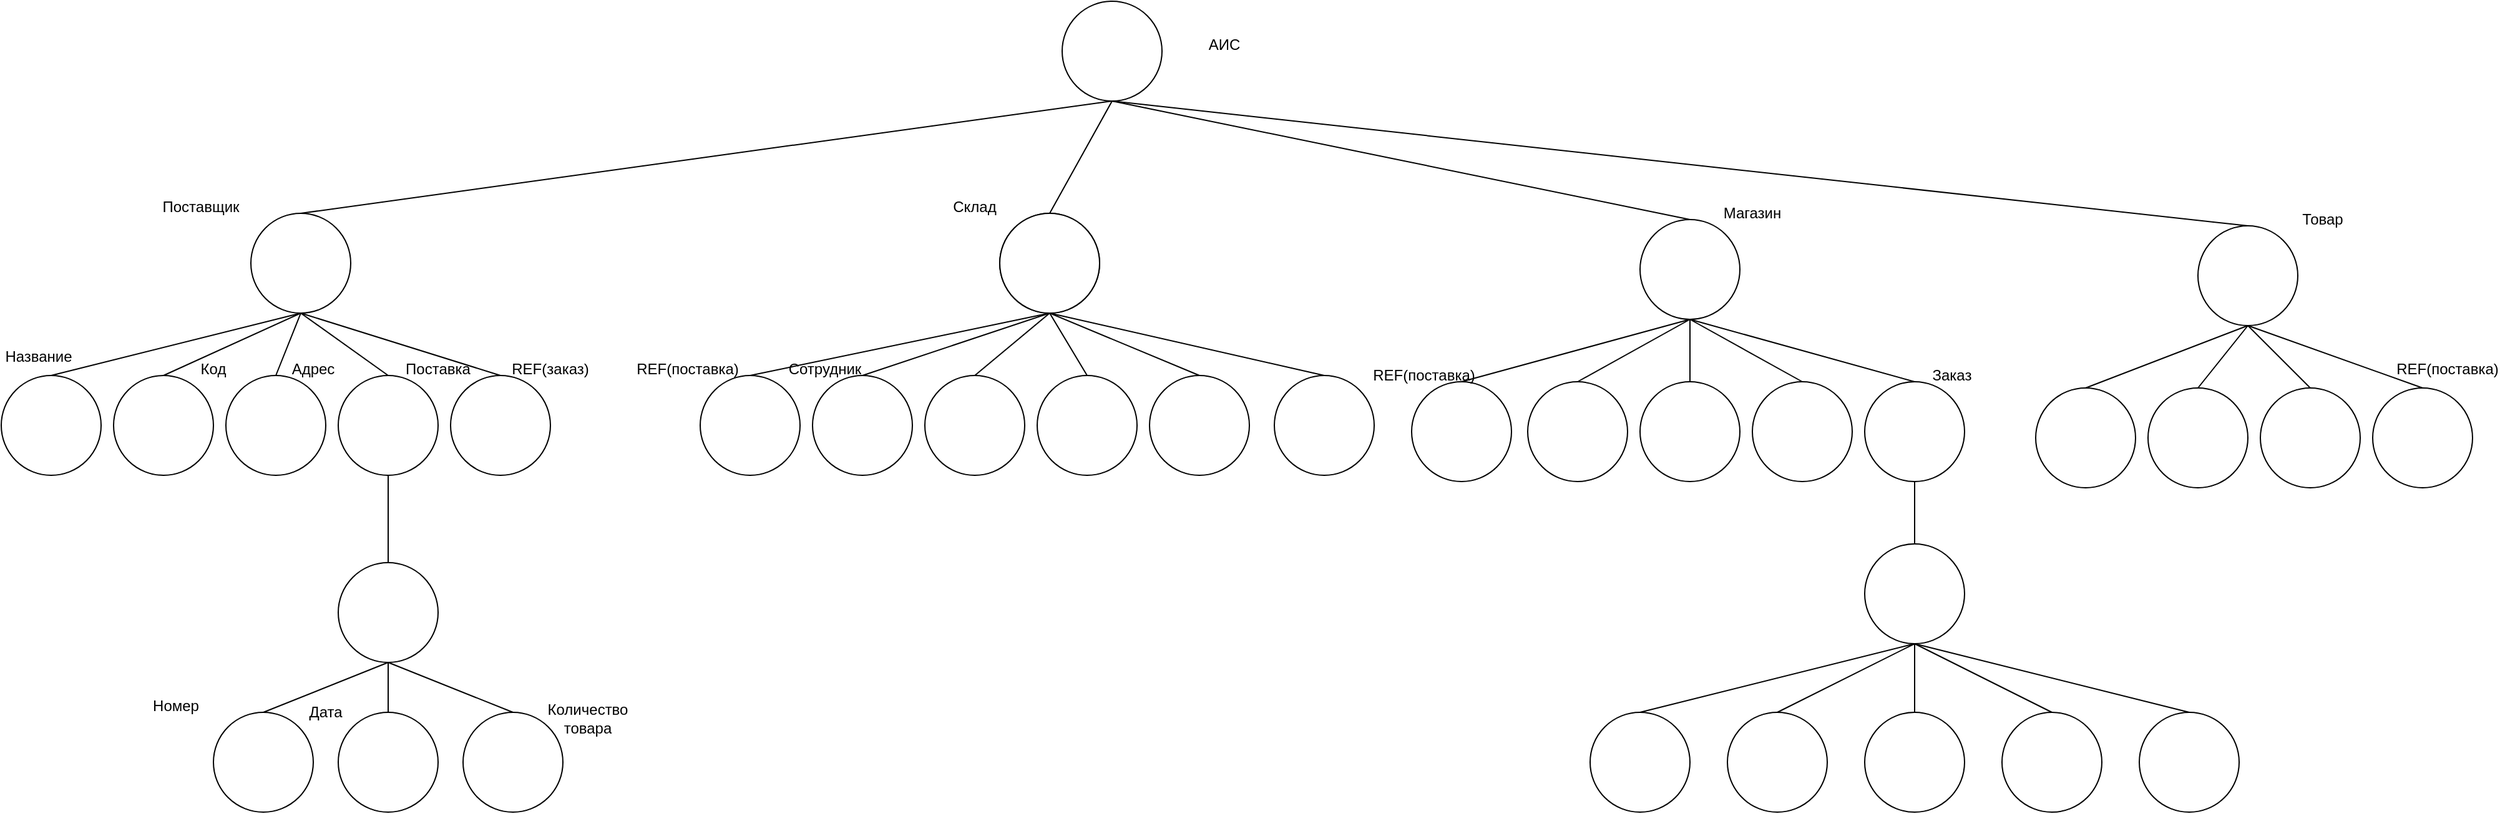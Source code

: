 <mxfile version="15.7.1" type="github">
  <diagram id="nbO-xUztNOdvrbBRGyaU" name="Page-1">
    <mxGraphModel dx="727" dy="767" grid="1" gridSize="10" guides="1" tooltips="1" connect="1" arrows="1" fold="1" page="1" pageScale="1" pageWidth="2336" pageHeight="1654" math="0" shadow="0">
      <root>
        <mxCell id="0" />
        <mxCell id="1" parent="0" />
        <mxCell id="AkOpAmFY5jFsptfe66Um-8" value="" style="endArrow=none;html=1;rounded=0;exitX=0.5;exitY=0;exitDx=0;exitDy=0;entryX=0.5;entryY=1;entryDx=0;entryDy=0;" edge="1" parent="1" source="AkOpAmFY5jFsptfe66Um-3" target="AkOpAmFY5jFsptfe66Um-1">
          <mxGeometry width="50" height="50" relative="1" as="geometry">
            <mxPoint x="677" y="220" as="sourcePoint" />
            <mxPoint x="727" y="170" as="targetPoint" />
          </mxGeometry>
        </mxCell>
        <mxCell id="AkOpAmFY5jFsptfe66Um-9" value="" style="endArrow=none;html=1;rounded=0;exitX=0.5;exitY=0;exitDx=0;exitDy=0;entryX=0.5;entryY=1;entryDx=0;entryDy=0;" edge="1" parent="1" source="AkOpAmFY5jFsptfe66Um-4" target="AkOpAmFY5jFsptfe66Um-1">
          <mxGeometry width="50" height="50" relative="1" as="geometry">
            <mxPoint x="597" y="230" as="sourcePoint" />
            <mxPoint x="827" y="170" as="targetPoint" />
          </mxGeometry>
        </mxCell>
        <mxCell id="AkOpAmFY5jFsptfe66Um-10" value="" style="endArrow=none;html=1;rounded=0;exitX=0.5;exitY=0;exitDx=0;exitDy=0;entryX=0.5;entryY=1;entryDx=0;entryDy=0;" edge="1" parent="1" source="AkOpAmFY5jFsptfe66Um-5" target="AkOpAmFY5jFsptfe66Um-1">
          <mxGeometry width="50" height="50" relative="1" as="geometry">
            <mxPoint x="807" y="250" as="sourcePoint" />
            <mxPoint x="910" y="110" as="targetPoint" />
          </mxGeometry>
        </mxCell>
        <mxCell id="AkOpAmFY5jFsptfe66Um-11" value="" style="endArrow=none;html=1;rounded=0;entryX=0.5;entryY=0;entryDx=0;entryDy=0;exitX=0.5;exitY=1;exitDx=0;exitDy=0;" edge="1" parent="1" source="AkOpAmFY5jFsptfe66Um-1" target="AkOpAmFY5jFsptfe66Um-6">
          <mxGeometry width="50" height="50" relative="1" as="geometry">
            <mxPoint x="827" y="170" as="sourcePoint" />
            <mxPoint x="997" y="160" as="targetPoint" />
          </mxGeometry>
        </mxCell>
        <mxCell id="AkOpAmFY5jFsptfe66Um-31" value="" style="ellipse;whiteSpace=wrap;html=1;aspect=fixed;shadow=0;fillColor=#FFFFFF;" vertex="1" parent="1">
          <mxGeometry x="280" y="480" width="80" height="80" as="geometry" />
        </mxCell>
        <mxCell id="AkOpAmFY5jFsptfe66Um-32" value="" style="ellipse;whiteSpace=wrap;html=1;aspect=fixed;shadow=0;fillColor=#FFFFFF;" vertex="1" parent="1">
          <mxGeometry x="380" y="600" width="80" height="80" as="geometry" />
        </mxCell>
        <mxCell id="AkOpAmFY5jFsptfe66Um-33" value="" style="ellipse;whiteSpace=wrap;html=1;aspect=fixed;shadow=0;fillColor=#FFFFFF;" vertex="1" parent="1">
          <mxGeometry x="280" y="600" width="80" height="80" as="geometry" />
        </mxCell>
        <mxCell id="AkOpAmFY5jFsptfe66Um-34" value="" style="ellipse;whiteSpace=wrap;html=1;aspect=fixed;shadow=0;fillColor=#FFFFFF;" vertex="1" parent="1">
          <mxGeometry x="180" y="600" width="80" height="80" as="geometry" />
        </mxCell>
        <mxCell id="AkOpAmFY5jFsptfe66Um-35" value="" style="endArrow=none;html=1;rounded=0;entryX=0.5;entryY=1;entryDx=0;entryDy=0;exitX=0.5;exitY=0;exitDx=0;exitDy=0;" edge="1" parent="1" source="AkOpAmFY5jFsptfe66Um-32" target="AkOpAmFY5jFsptfe66Um-31">
          <mxGeometry width="50" height="50" relative="1" as="geometry">
            <mxPoint x="310" y="840" as="sourcePoint" />
            <mxPoint x="360" y="790" as="targetPoint" />
          </mxGeometry>
        </mxCell>
        <mxCell id="AkOpAmFY5jFsptfe66Um-36" value="" style="endArrow=none;html=1;rounded=0;entryX=0.5;entryY=1;entryDx=0;entryDy=0;exitX=0.5;exitY=0;exitDx=0;exitDy=0;" edge="1" parent="1" source="AkOpAmFY5jFsptfe66Um-31" target="AkOpAmFY5jFsptfe66Um-17">
          <mxGeometry width="50" height="50" relative="1" as="geometry">
            <mxPoint x="500" y="640" as="sourcePoint" />
            <mxPoint x="550" y="590" as="targetPoint" />
          </mxGeometry>
        </mxCell>
        <mxCell id="AkOpAmFY5jFsptfe66Um-37" value="" style="endArrow=none;html=1;rounded=0;entryX=0.5;entryY=1;entryDx=0;entryDy=0;exitX=0.5;exitY=0;exitDx=0;exitDy=0;" edge="1" parent="1" source="AkOpAmFY5jFsptfe66Um-33" target="AkOpAmFY5jFsptfe66Um-31">
          <mxGeometry width="50" height="50" relative="1" as="geometry">
            <mxPoint x="160" y="800" as="sourcePoint" />
            <mxPoint x="210" y="750" as="targetPoint" />
          </mxGeometry>
        </mxCell>
        <mxCell id="AkOpAmFY5jFsptfe66Um-38" value="" style="endArrow=none;html=1;rounded=0;entryX=0.5;entryY=1;entryDx=0;entryDy=0;exitX=0.5;exitY=0;exitDx=0;exitDy=0;startArrow=none;" edge="1" parent="1" source="AkOpAmFY5jFsptfe66Um-34" target="AkOpAmFY5jFsptfe66Um-31">
          <mxGeometry width="50" height="50" relative="1" as="geometry">
            <mxPoint x="200" y="830" as="sourcePoint" />
            <mxPoint x="250" y="780" as="targetPoint" />
          </mxGeometry>
        </mxCell>
        <mxCell id="AkOpAmFY5jFsptfe66Um-39" value="Номер" style="text;html=1;strokeColor=none;fillColor=none;align=center;verticalAlign=middle;whiteSpace=wrap;rounded=0;shadow=0;" vertex="1" parent="1">
          <mxGeometry x="120" y="580" width="60" height="30" as="geometry" />
        </mxCell>
        <mxCell id="AkOpAmFY5jFsptfe66Um-40" value="Дата" style="text;html=1;strokeColor=none;fillColor=none;align=center;verticalAlign=middle;whiteSpace=wrap;rounded=0;shadow=0;" vertex="1" parent="1">
          <mxGeometry x="240" y="585" width="60" height="30" as="geometry" />
        </mxCell>
        <mxCell id="AkOpAmFY5jFsptfe66Um-42" value="Количество товара" style="text;html=1;strokeColor=none;fillColor=none;align=center;verticalAlign=middle;whiteSpace=wrap;rounded=0;shadow=0;" vertex="1" parent="1">
          <mxGeometry x="450" y="585" width="60" height="40" as="geometry" />
        </mxCell>
        <mxCell id="AkOpAmFY5jFsptfe66Um-95" value="" style="group" vertex="1" connectable="0" parent="1">
          <mxGeometry x="1640" y="190" width="360" height="230" as="geometry" />
        </mxCell>
        <mxCell id="AkOpAmFY5jFsptfe66Um-6" value="" style="ellipse;whiteSpace=wrap;html=1;aspect=fixed;shadow=0;fillColor=#FFFFFF;" vertex="1" parent="AkOpAmFY5jFsptfe66Um-95">
          <mxGeometry x="130" y="20" width="80" height="80" as="geometry" />
        </mxCell>
        <mxCell id="AkOpAmFY5jFsptfe66Um-15" value="Товар" style="text;html=1;strokeColor=none;fillColor=none;align=center;verticalAlign=middle;whiteSpace=wrap;rounded=0;shadow=0;" vertex="1" parent="AkOpAmFY5jFsptfe66Um-95">
          <mxGeometry x="200" width="60" height="30" as="geometry" />
        </mxCell>
        <mxCell id="AkOpAmFY5jFsptfe66Um-66" value="" style="ellipse;whiteSpace=wrap;html=1;aspect=fixed;shadow=0;fillColor=#FFFFFF;" vertex="1" parent="AkOpAmFY5jFsptfe66Um-95">
          <mxGeometry x="270" y="150" width="80" height="80" as="geometry" />
        </mxCell>
        <mxCell id="AkOpAmFY5jFsptfe66Um-67" value="" style="endArrow=none;html=1;rounded=0;exitX=0.5;exitY=1;exitDx=0;exitDy=0;entryX=0.5;entryY=0;entryDx=0;entryDy=0;" edge="1" parent="AkOpAmFY5jFsptfe66Um-95" source="AkOpAmFY5jFsptfe66Um-6" target="AkOpAmFY5jFsptfe66Um-66">
          <mxGeometry width="50" height="50" relative="1" as="geometry">
            <mxPoint x="90" y="130" as="sourcePoint" />
            <mxPoint x="140" y="80" as="targetPoint" />
          </mxGeometry>
        </mxCell>
        <mxCell id="AkOpAmFY5jFsptfe66Um-69" value="REF(поставка)" style="text;html=1;strokeColor=none;fillColor=none;align=center;verticalAlign=middle;whiteSpace=wrap;rounded=0;shadow=0;" vertex="1" parent="AkOpAmFY5jFsptfe66Um-95">
          <mxGeometry x="300" y="120" width="60" height="30" as="geometry" />
        </mxCell>
        <mxCell id="AkOpAmFY5jFsptfe66Um-78" value="" style="ellipse;whiteSpace=wrap;html=1;aspect=fixed;shadow=0;fillColor=#FFFFFF;" vertex="1" parent="AkOpAmFY5jFsptfe66Um-95">
          <mxGeometry x="180" y="150" width="80" height="80" as="geometry" />
        </mxCell>
        <mxCell id="AkOpAmFY5jFsptfe66Um-79" value="" style="ellipse;whiteSpace=wrap;html=1;aspect=fixed;shadow=0;fillColor=#FFFFFF;" vertex="1" parent="AkOpAmFY5jFsptfe66Um-95">
          <mxGeometry x="90" y="150" width="80" height="80" as="geometry" />
        </mxCell>
        <mxCell id="AkOpAmFY5jFsptfe66Um-80" value="" style="ellipse;whiteSpace=wrap;html=1;aspect=fixed;shadow=0;fillColor=#FFFFFF;" vertex="1" parent="AkOpAmFY5jFsptfe66Um-95">
          <mxGeometry y="150" width="80" height="80" as="geometry" />
        </mxCell>
        <mxCell id="AkOpAmFY5jFsptfe66Um-82" value="" style="endArrow=none;html=1;rounded=0;curved=1;exitX=0.5;exitY=1;exitDx=0;exitDy=0;entryX=0.5;entryY=0;entryDx=0;entryDy=0;" edge="1" parent="AkOpAmFY5jFsptfe66Um-95" source="AkOpAmFY5jFsptfe66Um-6" target="AkOpAmFY5jFsptfe66Um-80">
          <mxGeometry width="50" height="50" relative="1" as="geometry">
            <mxPoint x="60" y="340" as="sourcePoint" />
            <mxPoint x="110" y="290" as="targetPoint" />
          </mxGeometry>
        </mxCell>
        <mxCell id="AkOpAmFY5jFsptfe66Um-83" value="" style="endArrow=none;html=1;rounded=0;curved=1;entryX=0.5;entryY=1;entryDx=0;entryDy=0;exitX=0.5;exitY=0;exitDx=0;exitDy=0;" edge="1" parent="AkOpAmFY5jFsptfe66Um-95" source="AkOpAmFY5jFsptfe66Um-79" target="AkOpAmFY5jFsptfe66Um-6">
          <mxGeometry width="50" height="50" relative="1" as="geometry">
            <mxPoint x="30" y="350" as="sourcePoint" />
            <mxPoint x="80" y="300" as="targetPoint" />
          </mxGeometry>
        </mxCell>
        <mxCell id="AkOpAmFY5jFsptfe66Um-84" value="" style="endArrow=none;html=1;rounded=0;curved=1;exitX=0.5;exitY=0;exitDx=0;exitDy=0;entryX=0.5;entryY=1;entryDx=0;entryDy=0;" edge="1" parent="AkOpAmFY5jFsptfe66Um-95" source="AkOpAmFY5jFsptfe66Um-78" target="AkOpAmFY5jFsptfe66Um-6">
          <mxGeometry width="50" height="50" relative="1" as="geometry">
            <mxPoint x="80" y="320" as="sourcePoint" />
            <mxPoint x="-30" y="100" as="targetPoint" />
          </mxGeometry>
        </mxCell>
        <mxCell id="AkOpAmFY5jFsptfe66Um-140" value="" style="group" vertex="1" connectable="0" parent="1">
          <mxGeometry x="10" y="180" width="470" height="230" as="geometry" />
        </mxCell>
        <mxCell id="AkOpAmFY5jFsptfe66Um-3" value="" style="ellipse;whiteSpace=wrap;html=1;aspect=fixed;shadow=0;fillColor=#FFFFFF;" vertex="1" parent="AkOpAmFY5jFsptfe66Um-140">
          <mxGeometry x="200" y="20" width="80" height="80" as="geometry" />
        </mxCell>
        <mxCell id="AkOpAmFY5jFsptfe66Um-12" value="Поставщик" style="text;html=1;strokeColor=none;fillColor=none;align=center;verticalAlign=middle;whiteSpace=wrap;rounded=0;shadow=0;" vertex="1" parent="AkOpAmFY5jFsptfe66Um-140">
          <mxGeometry x="130" width="60" height="30" as="geometry" />
        </mxCell>
        <mxCell id="AkOpAmFY5jFsptfe66Um-17" value="" style="ellipse;whiteSpace=wrap;html=1;aspect=fixed;shadow=0;fillColor=#FFFFFF;" vertex="1" parent="AkOpAmFY5jFsptfe66Um-140">
          <mxGeometry x="270" y="150" width="80" height="80" as="geometry" />
        </mxCell>
        <mxCell id="AkOpAmFY5jFsptfe66Um-20" value="" style="ellipse;whiteSpace=wrap;html=1;aspect=fixed;shadow=0;fillColor=#FFFFFF;" vertex="1" parent="AkOpAmFY5jFsptfe66Um-140">
          <mxGeometry x="180" y="150" width="80" height="80" as="geometry" />
        </mxCell>
        <mxCell id="AkOpAmFY5jFsptfe66Um-21" value="" style="ellipse;whiteSpace=wrap;html=1;aspect=fixed;shadow=0;fillColor=#FFFFFF;" vertex="1" parent="AkOpAmFY5jFsptfe66Um-140">
          <mxGeometry x="90" y="150" width="80" height="80" as="geometry" />
        </mxCell>
        <mxCell id="AkOpAmFY5jFsptfe66Um-22" value="" style="ellipse;whiteSpace=wrap;html=1;aspect=fixed;shadow=0;fillColor=#FFFFFF;" vertex="1" parent="AkOpAmFY5jFsptfe66Um-140">
          <mxGeometry y="150" width="80" height="80" as="geometry" />
        </mxCell>
        <mxCell id="AkOpAmFY5jFsptfe66Um-23" value="Код" style="text;html=1;strokeColor=none;fillColor=none;align=center;verticalAlign=middle;whiteSpace=wrap;rounded=0;shadow=0;" vertex="1" parent="AkOpAmFY5jFsptfe66Um-140">
          <mxGeometry x="140" y="130" width="60" height="30" as="geometry" />
        </mxCell>
        <mxCell id="AkOpAmFY5jFsptfe66Um-24" value="Название" style="text;html=1;strokeColor=none;fillColor=none;align=center;verticalAlign=middle;whiteSpace=wrap;rounded=0;shadow=0;" vertex="1" parent="AkOpAmFY5jFsptfe66Um-140">
          <mxGeometry y="120" width="60" height="30" as="geometry" />
        </mxCell>
        <mxCell id="AkOpAmFY5jFsptfe66Um-26" value="Поставка" style="text;html=1;strokeColor=none;fillColor=none;align=center;verticalAlign=middle;whiteSpace=wrap;rounded=0;shadow=0;" vertex="1" parent="AkOpAmFY5jFsptfe66Um-140">
          <mxGeometry x="320" y="130" width="60" height="30" as="geometry" />
        </mxCell>
        <mxCell id="AkOpAmFY5jFsptfe66Um-85" value="" style="ellipse;whiteSpace=wrap;html=1;aspect=fixed;shadow=0;fillColor=#FFFFFF;" vertex="1" parent="AkOpAmFY5jFsptfe66Um-140">
          <mxGeometry x="360" y="150" width="80" height="80" as="geometry" />
        </mxCell>
        <mxCell id="AkOpAmFY5jFsptfe66Um-86" value="REF(заказ)" style="text;html=1;strokeColor=none;fillColor=none;align=center;verticalAlign=middle;whiteSpace=wrap;rounded=0;shadow=0;" vertex="1" parent="AkOpAmFY5jFsptfe66Um-140">
          <mxGeometry x="410" y="130" width="60" height="30" as="geometry" />
        </mxCell>
        <mxCell id="AkOpAmFY5jFsptfe66Um-27" value="" style="endArrow=none;html=1;rounded=0;entryX=0.5;entryY=1;entryDx=0;entryDy=0;exitX=0.5;exitY=0;exitDx=0;exitDy=0;" edge="1" parent="AkOpAmFY5jFsptfe66Um-140" source="AkOpAmFY5jFsptfe66Um-17" target="AkOpAmFY5jFsptfe66Um-3">
          <mxGeometry width="50" height="50" relative="1" as="geometry">
            <mxPoint x="360" y="580" as="sourcePoint" />
            <mxPoint x="410" y="530" as="targetPoint" />
          </mxGeometry>
        </mxCell>
        <mxCell id="AkOpAmFY5jFsptfe66Um-28" value="" style="endArrow=none;html=1;rounded=0;entryX=0.5;entryY=1;entryDx=0;entryDy=0;exitX=0.5;exitY=0;exitDx=0;exitDy=0;" edge="1" parent="AkOpAmFY5jFsptfe66Um-140" source="AkOpAmFY5jFsptfe66Um-20" target="AkOpAmFY5jFsptfe66Um-3">
          <mxGeometry width="50" height="50" relative="1" as="geometry">
            <mxPoint x="250" y="310" as="sourcePoint" />
            <mxPoint x="300" y="260" as="targetPoint" />
          </mxGeometry>
        </mxCell>
        <mxCell id="AkOpAmFY5jFsptfe66Um-29" value="" style="endArrow=none;html=1;rounded=0;exitX=0.5;exitY=0;exitDx=0;exitDy=0;entryX=0.5;entryY=1;entryDx=0;entryDy=0;" edge="1" parent="AkOpAmFY5jFsptfe66Um-140" source="AkOpAmFY5jFsptfe66Um-21" target="AkOpAmFY5jFsptfe66Um-3">
          <mxGeometry width="50" height="50" relative="1" as="geometry">
            <mxPoint x="140" y="310" as="sourcePoint" />
            <mxPoint x="410" y="300" as="targetPoint" />
          </mxGeometry>
        </mxCell>
        <mxCell id="AkOpAmFY5jFsptfe66Um-30" value="" style="endArrow=none;html=1;rounded=0;entryX=0.5;entryY=1;entryDx=0;entryDy=0;exitX=0.5;exitY=0;exitDx=0;exitDy=0;" edge="1" parent="AkOpAmFY5jFsptfe66Um-140" source="AkOpAmFY5jFsptfe66Um-22" target="AkOpAmFY5jFsptfe66Um-3">
          <mxGeometry width="50" height="50" relative="1" as="geometry">
            <mxPoint x="110" y="340" as="sourcePoint" />
            <mxPoint x="160" y="290" as="targetPoint" />
            <Array as="points" />
          </mxGeometry>
        </mxCell>
        <mxCell id="AkOpAmFY5jFsptfe66Um-87" value="" style="endArrow=none;html=1;rounded=0;curved=1;entryX=0.5;entryY=1;entryDx=0;entryDy=0;exitX=0.5;exitY=0;exitDx=0;exitDy=0;" edge="1" parent="AkOpAmFY5jFsptfe66Um-140" source="AkOpAmFY5jFsptfe66Um-85" target="AkOpAmFY5jFsptfe66Um-3">
          <mxGeometry width="50" height="50" relative="1" as="geometry">
            <mxPoint x="100" y="530" as="sourcePoint" />
            <mxPoint x="150" y="480" as="targetPoint" />
          </mxGeometry>
        </mxCell>
        <mxCell id="AkOpAmFY5jFsptfe66Um-25" value="Адрес" style="text;html=1;strokeColor=none;fillColor=none;align=center;verticalAlign=middle;whiteSpace=wrap;rounded=0;shadow=0;" vertex="1" parent="AkOpAmFY5jFsptfe66Um-140">
          <mxGeometry x="220" y="130" width="60" height="30" as="geometry" />
        </mxCell>
        <mxCell id="AkOpAmFY5jFsptfe66Um-142" value="" style="group" vertex="1" connectable="0" parent="1">
          <mxGeometry x="530" y="180" width="580" height="230" as="geometry" />
        </mxCell>
        <mxCell id="AkOpAmFY5jFsptfe66Um-139" value="" style="group" vertex="1" connectable="0" parent="AkOpAmFY5jFsptfe66Um-142">
          <mxGeometry x="40" width="540" height="230" as="geometry" />
        </mxCell>
        <mxCell id="AkOpAmFY5jFsptfe66Um-72" value="" style="ellipse;whiteSpace=wrap;html=1;aspect=fixed;shadow=0;fillColor=#FFFFFF;" vertex="1" parent="AkOpAmFY5jFsptfe66Um-139">
          <mxGeometry x="90" y="150" width="80" height="80" as="geometry" />
        </mxCell>
        <mxCell id="AkOpAmFY5jFsptfe66Um-73" value="" style="ellipse;whiteSpace=wrap;html=1;aspect=fixed;shadow=0;fillColor=#FFFFFF;" vertex="1" parent="AkOpAmFY5jFsptfe66Um-139">
          <mxGeometry x="180" y="150" width="80" height="80" as="geometry" />
        </mxCell>
        <mxCell id="AkOpAmFY5jFsptfe66Um-74" value="" style="ellipse;whiteSpace=wrap;html=1;aspect=fixed;shadow=0;fillColor=#FFFFFF;" vertex="1" parent="AkOpAmFY5jFsptfe66Um-139">
          <mxGeometry x="270" y="150" width="80" height="80" as="geometry" />
        </mxCell>
        <mxCell id="AkOpAmFY5jFsptfe66Um-104" value="" style="ellipse;whiteSpace=wrap;html=1;aspect=fixed;shadow=0;fillColor=#FFFFFF;" vertex="1" parent="AkOpAmFY5jFsptfe66Um-139">
          <mxGeometry x="360" y="150" width="80" height="80" as="geometry" />
        </mxCell>
        <mxCell id="AkOpAmFY5jFsptfe66Um-105" value="" style="ellipse;whiteSpace=wrap;html=1;aspect=fixed;shadow=0;fillColor=#FFFFFF;" vertex="1" parent="AkOpAmFY5jFsptfe66Um-139">
          <mxGeometry x="460" y="150" width="80" height="80" as="geometry" />
        </mxCell>
        <mxCell id="AkOpAmFY5jFsptfe66Um-135" value="" style="group" vertex="1" connectable="0" parent="AkOpAmFY5jFsptfe66Um-139">
          <mxGeometry width="540" height="230" as="geometry" />
        </mxCell>
        <mxCell id="AkOpAmFY5jFsptfe66Um-4" value="" style="ellipse;whiteSpace=wrap;html=1;aspect=fixed;shadow=0;fillColor=#FFFFFF;" vertex="1" parent="AkOpAmFY5jFsptfe66Um-135">
          <mxGeometry x="240" y="20" width="80" height="80" as="geometry" />
        </mxCell>
        <mxCell id="AkOpAmFY5jFsptfe66Um-13" value="Склад" style="text;html=1;strokeColor=none;fillColor=none;align=center;verticalAlign=middle;whiteSpace=wrap;rounded=0;shadow=0;" vertex="1" parent="AkOpAmFY5jFsptfe66Um-135">
          <mxGeometry x="190" width="60" height="30" as="geometry" />
        </mxCell>
        <mxCell id="AkOpAmFY5jFsptfe66Um-89" value="" style="ellipse;whiteSpace=wrap;html=1;aspect=fixed;shadow=0;fillColor=#FFFFFF;" vertex="1" parent="AkOpAmFY5jFsptfe66Um-135">
          <mxGeometry y="150" width="80" height="80" as="geometry" />
        </mxCell>
        <mxCell id="AkOpAmFY5jFsptfe66Um-90" value="" style="endArrow=none;html=1;rounded=0;curved=1;exitX=0.5;exitY=0;exitDx=0;exitDy=0;entryX=0.5;entryY=1;entryDx=0;entryDy=0;" edge="1" parent="AkOpAmFY5jFsptfe66Um-135" source="AkOpAmFY5jFsptfe66Um-89" target="AkOpAmFY5jFsptfe66Um-4">
          <mxGeometry width="50" height="50" relative="1" as="geometry">
            <mxPoint x="130" y="230" as="sourcePoint" />
            <mxPoint x="180" y="180" as="targetPoint" />
          </mxGeometry>
        </mxCell>
        <mxCell id="AkOpAmFY5jFsptfe66Um-108" value="" style="ellipse;whiteSpace=wrap;html=1;aspect=fixed;shadow=0;fillColor=#FFFFFF;" vertex="1" parent="AkOpAmFY5jFsptfe66Um-135">
          <mxGeometry x="240" y="20" width="80" height="80" as="geometry" />
        </mxCell>
        <mxCell id="AkOpAmFY5jFsptfe66Um-144" value="Сотрудник" style="text;html=1;strokeColor=none;fillColor=none;align=center;verticalAlign=middle;whiteSpace=wrap;rounded=0;shadow=0;" vertex="1" parent="AkOpAmFY5jFsptfe66Um-135">
          <mxGeometry x="70" y="130" width="60" height="30" as="geometry" />
        </mxCell>
        <mxCell id="AkOpAmFY5jFsptfe66Um-77" value="" style="endArrow=none;html=1;rounded=0;curved=1;entryX=0.5;entryY=1;entryDx=0;entryDy=0;exitX=0.5;exitY=0;exitDx=0;exitDy=0;" edge="1" parent="AkOpAmFY5jFsptfe66Um-139" source="AkOpAmFY5jFsptfe66Um-72" target="AkOpAmFY5jFsptfe66Um-4">
          <mxGeometry width="50" height="50" relative="1" as="geometry">
            <mxPoint x="670" y="560" as="sourcePoint" />
            <mxPoint x="720" y="510" as="targetPoint" />
          </mxGeometry>
        </mxCell>
        <mxCell id="AkOpAmFY5jFsptfe66Um-76" value="" style="endArrow=none;html=1;rounded=0;curved=1;entryX=0.5;entryY=1;entryDx=0;entryDy=0;exitX=0.5;exitY=0;exitDx=0;exitDy=0;" edge="1" parent="AkOpAmFY5jFsptfe66Um-139" source="AkOpAmFY5jFsptfe66Um-73" target="AkOpAmFY5jFsptfe66Um-4">
          <mxGeometry width="50" height="50" relative="1" as="geometry">
            <mxPoint x="700" y="590" as="sourcePoint" />
            <mxPoint x="750" y="540" as="targetPoint" />
          </mxGeometry>
        </mxCell>
        <mxCell id="AkOpAmFY5jFsptfe66Um-75" value="" style="endArrow=none;html=1;rounded=0;curved=1;entryX=0.5;entryY=1;entryDx=0;entryDy=0;exitX=0.5;exitY=0;exitDx=0;exitDy=0;" edge="1" parent="AkOpAmFY5jFsptfe66Um-139" source="AkOpAmFY5jFsptfe66Um-74" target="AkOpAmFY5jFsptfe66Um-4">
          <mxGeometry width="50" height="50" relative="1" as="geometry">
            <mxPoint x="720" y="530" as="sourcePoint" />
            <mxPoint x="770" y="480" as="targetPoint" />
          </mxGeometry>
        </mxCell>
        <mxCell id="AkOpAmFY5jFsptfe66Um-106" value="" style="endArrow=none;html=1;rounded=0;curved=1;exitX=0.5;exitY=1;exitDx=0;exitDy=0;entryX=0.5;entryY=0;entryDx=0;entryDy=0;" edge="1" parent="AkOpAmFY5jFsptfe66Um-139" source="AkOpAmFY5jFsptfe66Um-4" target="AkOpAmFY5jFsptfe66Um-104">
          <mxGeometry width="50" height="50" relative="1" as="geometry">
            <mxPoint x="850" y="320" as="sourcePoint" />
            <mxPoint x="900" y="270" as="targetPoint" />
          </mxGeometry>
        </mxCell>
        <mxCell id="AkOpAmFY5jFsptfe66Um-107" value="" style="endArrow=none;html=1;rounded=0;curved=1;entryX=0.5;entryY=0;entryDx=0;entryDy=0;exitX=0.5;exitY=1;exitDx=0;exitDy=0;" edge="1" parent="AkOpAmFY5jFsptfe66Um-139" source="AkOpAmFY5jFsptfe66Um-4" target="AkOpAmFY5jFsptfe66Um-105">
          <mxGeometry width="50" height="50" relative="1" as="geometry">
            <mxPoint x="790" y="250" as="sourcePoint" />
            <mxPoint x="920" y="260" as="targetPoint" />
          </mxGeometry>
        </mxCell>
        <mxCell id="AkOpAmFY5jFsptfe66Um-141" value="REF(поставка)" style="text;html=1;strokeColor=none;fillColor=none;align=center;verticalAlign=middle;whiteSpace=wrap;rounded=0;shadow=0;" vertex="1" parent="AkOpAmFY5jFsptfe66Um-142">
          <mxGeometry y="130" width="60" height="30" as="geometry" />
        </mxCell>
        <mxCell id="AkOpAmFY5jFsptfe66Um-143" value="" style="group" vertex="1" connectable="0" parent="1">
          <mxGeometry x="860" y="30" width="160" height="80" as="geometry" />
        </mxCell>
        <mxCell id="AkOpAmFY5jFsptfe66Um-1" value="" style="ellipse;whiteSpace=wrap;html=1;aspect=fixed;shadow=0;" vertex="1" parent="AkOpAmFY5jFsptfe66Um-143">
          <mxGeometry width="80" height="80" as="geometry" />
        </mxCell>
        <mxCell id="AkOpAmFY5jFsptfe66Um-16" value="АИС" style="text;html=1;strokeColor=none;fillColor=none;align=center;verticalAlign=middle;whiteSpace=wrap;rounded=0;shadow=0;" vertex="1" parent="AkOpAmFY5jFsptfe66Um-143">
          <mxGeometry x="100" y="20" width="60" height="30" as="geometry" />
        </mxCell>
        <mxCell id="AkOpAmFY5jFsptfe66Um-147" value="" style="group" vertex="1" connectable="0" parent="1">
          <mxGeometry x="1120" y="190" width="683" height="490" as="geometry" />
        </mxCell>
        <mxCell id="AkOpAmFY5jFsptfe66Um-103" value="" style="group" vertex="1" connectable="0" parent="AkOpAmFY5jFsptfe66Um-147">
          <mxGeometry width="483" height="355" as="geometry" />
        </mxCell>
        <mxCell id="AkOpAmFY5jFsptfe66Um-5" value="" style="ellipse;whiteSpace=wrap;html=1;aspect=fixed;shadow=0;fillColor=#FFFFFF;" vertex="1" parent="AkOpAmFY5jFsptfe66Um-103">
          <mxGeometry x="203" y="15" width="80" height="80" as="geometry" />
        </mxCell>
        <mxCell id="AkOpAmFY5jFsptfe66Um-14" value="Магазин" style="text;html=1;strokeColor=none;fillColor=none;align=center;verticalAlign=middle;whiteSpace=wrap;rounded=0;shadow=0;" vertex="1" parent="AkOpAmFY5jFsptfe66Um-103">
          <mxGeometry x="263" width="60" height="20" as="geometry" />
        </mxCell>
        <mxCell id="AkOpAmFY5jFsptfe66Um-43" value="" style="ellipse;whiteSpace=wrap;html=1;aspect=fixed;shadow=0;fillColor=#FFFFFF;" vertex="1" parent="AkOpAmFY5jFsptfe66Um-103">
          <mxGeometry x="20" y="145" width="80" height="80" as="geometry" />
        </mxCell>
        <mxCell id="AkOpAmFY5jFsptfe66Um-44" value="" style="ellipse;whiteSpace=wrap;html=1;aspect=fixed;shadow=0;fillColor=#FFFFFF;" vertex="1" parent="AkOpAmFY5jFsptfe66Um-103">
          <mxGeometry x="113" y="145" width="80" height="80" as="geometry" />
        </mxCell>
        <mxCell id="AkOpAmFY5jFsptfe66Um-45" value="" style="ellipse;whiteSpace=wrap;html=1;aspect=fixed;shadow=0;fillColor=#FFFFFF;" vertex="1" parent="AkOpAmFY5jFsptfe66Um-103">
          <mxGeometry x="203" y="145" width="80" height="80" as="geometry" />
        </mxCell>
        <mxCell id="AkOpAmFY5jFsptfe66Um-46" value="" style="ellipse;whiteSpace=wrap;html=1;aspect=fixed;shadow=0;fillColor=#FFFFFF;" vertex="1" parent="AkOpAmFY5jFsptfe66Um-103">
          <mxGeometry x="293" y="145" width="80" height="80" as="geometry" />
        </mxCell>
        <mxCell id="AkOpAmFY5jFsptfe66Um-47" value="" style="ellipse;whiteSpace=wrap;html=1;aspect=fixed;shadow=0;fillColor=#FFFFFF;" vertex="1" parent="AkOpAmFY5jFsptfe66Um-103">
          <mxGeometry x="383" y="145" width="80" height="80" as="geometry" />
        </mxCell>
        <mxCell id="AkOpAmFY5jFsptfe66Um-48" value="" style="endArrow=none;html=1;rounded=0;entryX=0.5;entryY=1;entryDx=0;entryDy=0;exitX=0.5;exitY=0;exitDx=0;exitDy=0;" edge="1" parent="AkOpAmFY5jFsptfe66Um-103" source="AkOpAmFY5jFsptfe66Um-43" target="AkOpAmFY5jFsptfe66Um-5">
          <mxGeometry width="50" height="50" relative="1" as="geometry">
            <mxPoint x="-67" y="345" as="sourcePoint" />
            <mxPoint x="-17" y="295" as="targetPoint" />
          </mxGeometry>
        </mxCell>
        <mxCell id="AkOpAmFY5jFsptfe66Um-49" value="" style="endArrow=none;html=1;rounded=0;entryX=0.5;entryY=1;entryDx=0;entryDy=0;exitX=0.5;exitY=0;exitDx=0;exitDy=0;" edge="1" parent="AkOpAmFY5jFsptfe66Um-103" source="AkOpAmFY5jFsptfe66Um-44" target="AkOpAmFY5jFsptfe66Um-5">
          <mxGeometry width="50" height="50" relative="1" as="geometry">
            <mxPoint x="-47" y="325" as="sourcePoint" />
            <mxPoint x="3" y="275" as="targetPoint" />
          </mxGeometry>
        </mxCell>
        <mxCell id="AkOpAmFY5jFsptfe66Um-50" value="" style="endArrow=none;html=1;rounded=0;entryX=0.5;entryY=1;entryDx=0;entryDy=0;exitX=0.5;exitY=0;exitDx=0;exitDy=0;" edge="1" parent="AkOpAmFY5jFsptfe66Um-103" source="AkOpAmFY5jFsptfe66Um-45" target="AkOpAmFY5jFsptfe66Um-5">
          <mxGeometry width="50" height="50" relative="1" as="geometry">
            <mxPoint x="123" y="415" as="sourcePoint" />
            <mxPoint x="173" y="365" as="targetPoint" />
          </mxGeometry>
        </mxCell>
        <mxCell id="AkOpAmFY5jFsptfe66Um-51" value="" style="endArrow=none;html=1;rounded=0;exitX=0.5;exitY=0;exitDx=0;exitDy=0;entryX=0.5;entryY=1;entryDx=0;entryDy=0;" edge="1" parent="AkOpAmFY5jFsptfe66Um-103" source="AkOpAmFY5jFsptfe66Um-46" target="AkOpAmFY5jFsptfe66Um-5">
          <mxGeometry width="50" height="50" relative="1" as="geometry">
            <mxPoint x="213" y="385" as="sourcePoint" />
            <mxPoint x="373" y="75" as="targetPoint" />
          </mxGeometry>
        </mxCell>
        <mxCell id="AkOpAmFY5jFsptfe66Um-52" value="" style="endArrow=none;html=1;rounded=0;entryX=0.5;entryY=1;entryDx=0;entryDy=0;exitX=0.5;exitY=0;exitDx=0;exitDy=0;" edge="1" parent="AkOpAmFY5jFsptfe66Um-103" source="AkOpAmFY5jFsptfe66Um-47" target="AkOpAmFY5jFsptfe66Um-5">
          <mxGeometry width="50" height="50" relative="1" as="geometry">
            <mxPoint x="133" y="395" as="sourcePoint" />
            <mxPoint x="183" y="345" as="targetPoint" />
          </mxGeometry>
        </mxCell>
        <mxCell id="AkOpAmFY5jFsptfe66Um-53" value="Заказ" style="text;html=1;strokeColor=none;fillColor=none;align=center;verticalAlign=middle;whiteSpace=wrap;rounded=0;shadow=0;" vertex="1" parent="AkOpAmFY5jFsptfe66Um-103">
          <mxGeometry x="423" y="125" width="60" height="30" as="geometry" />
        </mxCell>
        <mxCell id="AkOpAmFY5jFsptfe66Um-54" value="" style="ellipse;whiteSpace=wrap;html=1;aspect=fixed;shadow=0;fillColor=#FFFFFF;" vertex="1" parent="AkOpAmFY5jFsptfe66Um-103">
          <mxGeometry x="383" y="275" width="80" height="80" as="geometry" />
        </mxCell>
        <mxCell id="AkOpAmFY5jFsptfe66Um-55" value="" style="endArrow=none;html=1;rounded=0;entryX=0.5;entryY=1;entryDx=0;entryDy=0;exitX=0.5;exitY=0;exitDx=0;exitDy=0;" edge="1" parent="AkOpAmFY5jFsptfe66Um-103" source="AkOpAmFY5jFsptfe66Um-54" target="AkOpAmFY5jFsptfe66Um-47">
          <mxGeometry width="50" height="50" relative="1" as="geometry">
            <mxPoint x="173" y="455" as="sourcePoint" />
            <mxPoint x="223" y="405" as="targetPoint" />
          </mxGeometry>
        </mxCell>
        <mxCell id="AkOpAmFY5jFsptfe66Um-93" value="REF(поставка)" style="text;html=1;strokeColor=none;fillColor=none;align=center;verticalAlign=middle;whiteSpace=wrap;rounded=0;shadow=0;" vertex="1" parent="AkOpAmFY5jFsptfe66Um-103">
          <mxGeometry y="125" width="60" height="30" as="geometry" />
        </mxCell>
        <mxCell id="AkOpAmFY5jFsptfe66Um-101" value="" style="endArrow=none;html=1;rounded=0;exitX=0.5;exitY=0;exitDx=0;exitDy=0;entryX=0.5;entryY=1;entryDx=0;entryDy=0;" edge="1" source="AkOpAmFY5jFsptfe66Um-100" parent="AkOpAmFY5jFsptfe66Um-103">
          <mxGeometry width="50" height="50" relative="1" as="geometry">
            <mxPoint x="93" y="365" as="sourcePoint" />
            <mxPoint x="423" y="355" as="targetPoint" />
          </mxGeometry>
        </mxCell>
        <mxCell id="AkOpAmFY5jFsptfe66Um-102" value="" style="endArrow=none;html=1;rounded=0;exitX=0.5;exitY=0;exitDx=0;exitDy=0;entryX=0.5;entryY=1;entryDx=0;entryDy=0;" edge="1" source="AkOpAmFY5jFsptfe66Um-99" parent="AkOpAmFY5jFsptfe66Um-103">
          <mxGeometry width="50" height="50" relative="1" as="geometry">
            <mxPoint x="163" y="365" as="sourcePoint" />
            <mxPoint x="423" y="355" as="targetPoint" />
          </mxGeometry>
        </mxCell>
        <mxCell id="AkOpAmFY5jFsptfe66Um-146" value="" style="group" vertex="1" connectable="0" parent="AkOpAmFY5jFsptfe66Um-147">
          <mxGeometry x="163" y="410" width="520" height="80" as="geometry" />
        </mxCell>
        <mxCell id="AkOpAmFY5jFsptfe66Um-96" value="" style="ellipse;whiteSpace=wrap;html=1;aspect=fixed;shadow=0;fillColor=#FFFFFF;" vertex="1" parent="AkOpAmFY5jFsptfe66Um-146">
          <mxGeometry x="440" width="80" height="80" as="geometry" />
        </mxCell>
        <mxCell id="AkOpAmFY5jFsptfe66Um-97" value="" style="ellipse;whiteSpace=wrap;html=1;aspect=fixed;shadow=0;fillColor=#FFFFFF;" vertex="1" parent="AkOpAmFY5jFsptfe66Um-146">
          <mxGeometry x="330" width="80" height="80" as="geometry" />
        </mxCell>
        <mxCell id="AkOpAmFY5jFsptfe66Um-98" value="" style="ellipse;whiteSpace=wrap;html=1;aspect=fixed;shadow=0;fillColor=#FFFFFF;" vertex="1" parent="AkOpAmFY5jFsptfe66Um-146">
          <mxGeometry x="220" width="80" height="80" as="geometry" />
        </mxCell>
        <mxCell id="AkOpAmFY5jFsptfe66Um-99" value="" style="ellipse;whiteSpace=wrap;html=1;aspect=fixed;shadow=0;fillColor=#FFFFFF;" vertex="1" parent="AkOpAmFY5jFsptfe66Um-146">
          <mxGeometry x="110" width="80" height="80" as="geometry" />
        </mxCell>
        <mxCell id="AkOpAmFY5jFsptfe66Um-100" value="" style="ellipse;whiteSpace=wrap;html=1;aspect=fixed;shadow=0;fillColor=#FFFFFF;" vertex="1" parent="AkOpAmFY5jFsptfe66Um-146">
          <mxGeometry width="80" height="80" as="geometry" />
        </mxCell>
        <mxCell id="AkOpAmFY5jFsptfe66Um-63" value="" style="endArrow=none;html=1;rounded=0;exitX=0.5;exitY=0;exitDx=0;exitDy=0;entryX=0.5;entryY=1;entryDx=0;entryDy=0;" edge="1" parent="AkOpAmFY5jFsptfe66Um-147" source="AkOpAmFY5jFsptfe66Um-96" target="AkOpAmFY5jFsptfe66Um-54">
          <mxGeometry width="50" height="50" relative="1" as="geometry">
            <mxPoint x="1040" y="600" as="sourcePoint" />
            <mxPoint x="1413" y="505" as="targetPoint" />
          </mxGeometry>
        </mxCell>
        <mxCell id="AkOpAmFY5jFsptfe66Um-64" value="" style="endArrow=none;html=1;rounded=0;exitX=0.5;exitY=0;exitDx=0;exitDy=0;entryX=0.5;entryY=1;entryDx=0;entryDy=0;" edge="1" parent="AkOpAmFY5jFsptfe66Um-147" source="AkOpAmFY5jFsptfe66Um-97" target="AkOpAmFY5jFsptfe66Um-54">
          <mxGeometry width="50" height="50" relative="1" as="geometry">
            <mxPoint x="1150" y="600" as="sourcePoint" />
            <mxPoint x="1503" y="495" as="targetPoint" />
          </mxGeometry>
        </mxCell>
        <mxCell id="AkOpAmFY5jFsptfe66Um-65" value="" style="endArrow=none;html=1;rounded=0;exitX=0.5;exitY=0;exitDx=0;exitDy=0;entryX=0.5;entryY=1;entryDx=0;entryDy=0;" edge="1" parent="AkOpAmFY5jFsptfe66Um-147" source="AkOpAmFY5jFsptfe66Um-98" target="AkOpAmFY5jFsptfe66Um-54">
          <mxGeometry width="50" height="50" relative="1" as="geometry">
            <mxPoint x="1260" y="600" as="sourcePoint" />
            <mxPoint x="1443" y="735" as="targetPoint" />
          </mxGeometry>
        </mxCell>
      </root>
    </mxGraphModel>
  </diagram>
</mxfile>
